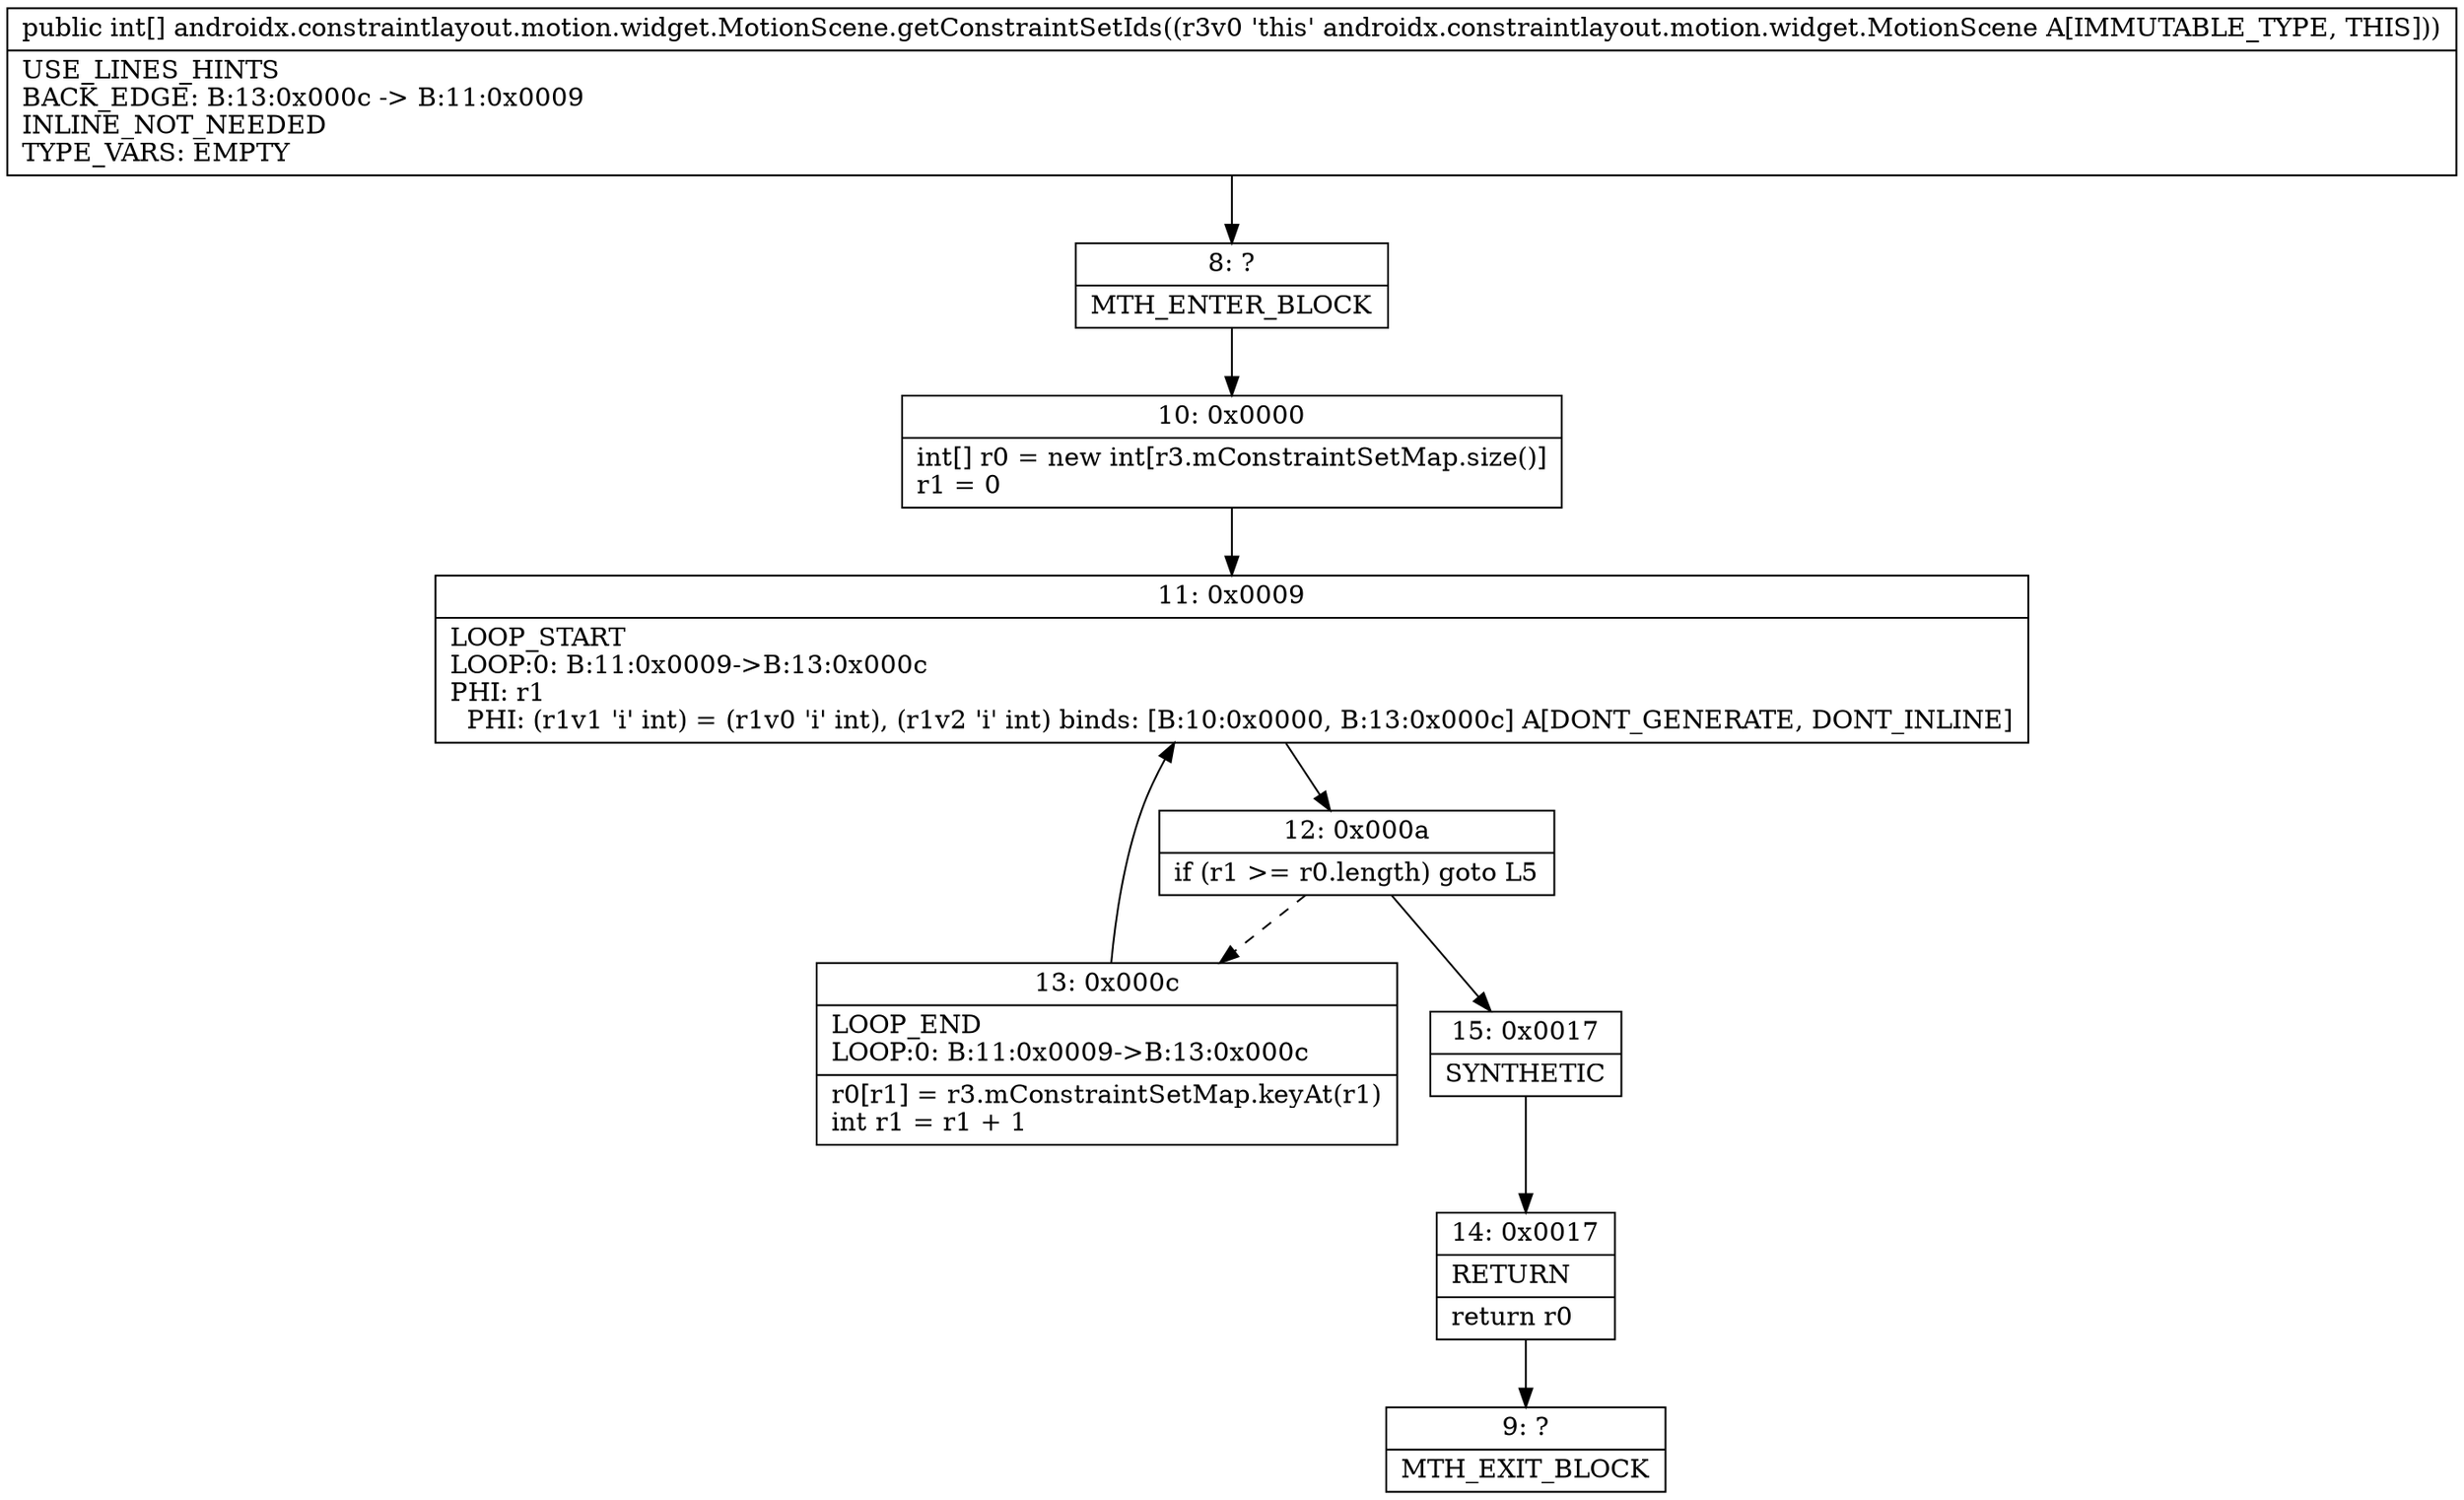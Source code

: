digraph "CFG forandroidx.constraintlayout.motion.widget.MotionScene.getConstraintSetIds()[I" {
Node_8 [shape=record,label="{8\:\ ?|MTH_ENTER_BLOCK\l}"];
Node_10 [shape=record,label="{10\:\ 0x0000|int[] r0 = new int[r3.mConstraintSetMap.size()]\lr1 = 0\l}"];
Node_11 [shape=record,label="{11\:\ 0x0009|LOOP_START\lLOOP:0: B:11:0x0009\-\>B:13:0x000c\lPHI: r1 \l  PHI: (r1v1 'i' int) = (r1v0 'i' int), (r1v2 'i' int) binds: [B:10:0x0000, B:13:0x000c] A[DONT_GENERATE, DONT_INLINE]\l}"];
Node_12 [shape=record,label="{12\:\ 0x000a|if (r1 \>= r0.length) goto L5\l}"];
Node_13 [shape=record,label="{13\:\ 0x000c|LOOP_END\lLOOP:0: B:11:0x0009\-\>B:13:0x000c\l|r0[r1] = r3.mConstraintSetMap.keyAt(r1)\lint r1 = r1 + 1\l}"];
Node_15 [shape=record,label="{15\:\ 0x0017|SYNTHETIC\l}"];
Node_14 [shape=record,label="{14\:\ 0x0017|RETURN\l|return r0\l}"];
Node_9 [shape=record,label="{9\:\ ?|MTH_EXIT_BLOCK\l}"];
MethodNode[shape=record,label="{public int[] androidx.constraintlayout.motion.widget.MotionScene.getConstraintSetIds((r3v0 'this' androidx.constraintlayout.motion.widget.MotionScene A[IMMUTABLE_TYPE, THIS]))  | USE_LINES_HINTS\lBACK_EDGE: B:13:0x000c \-\> B:11:0x0009\lINLINE_NOT_NEEDED\lTYPE_VARS: EMPTY\l}"];
MethodNode -> Node_8;Node_8 -> Node_10;
Node_10 -> Node_11;
Node_11 -> Node_12;
Node_12 -> Node_13[style=dashed];
Node_12 -> Node_15;
Node_13 -> Node_11;
Node_15 -> Node_14;
Node_14 -> Node_9;
}

